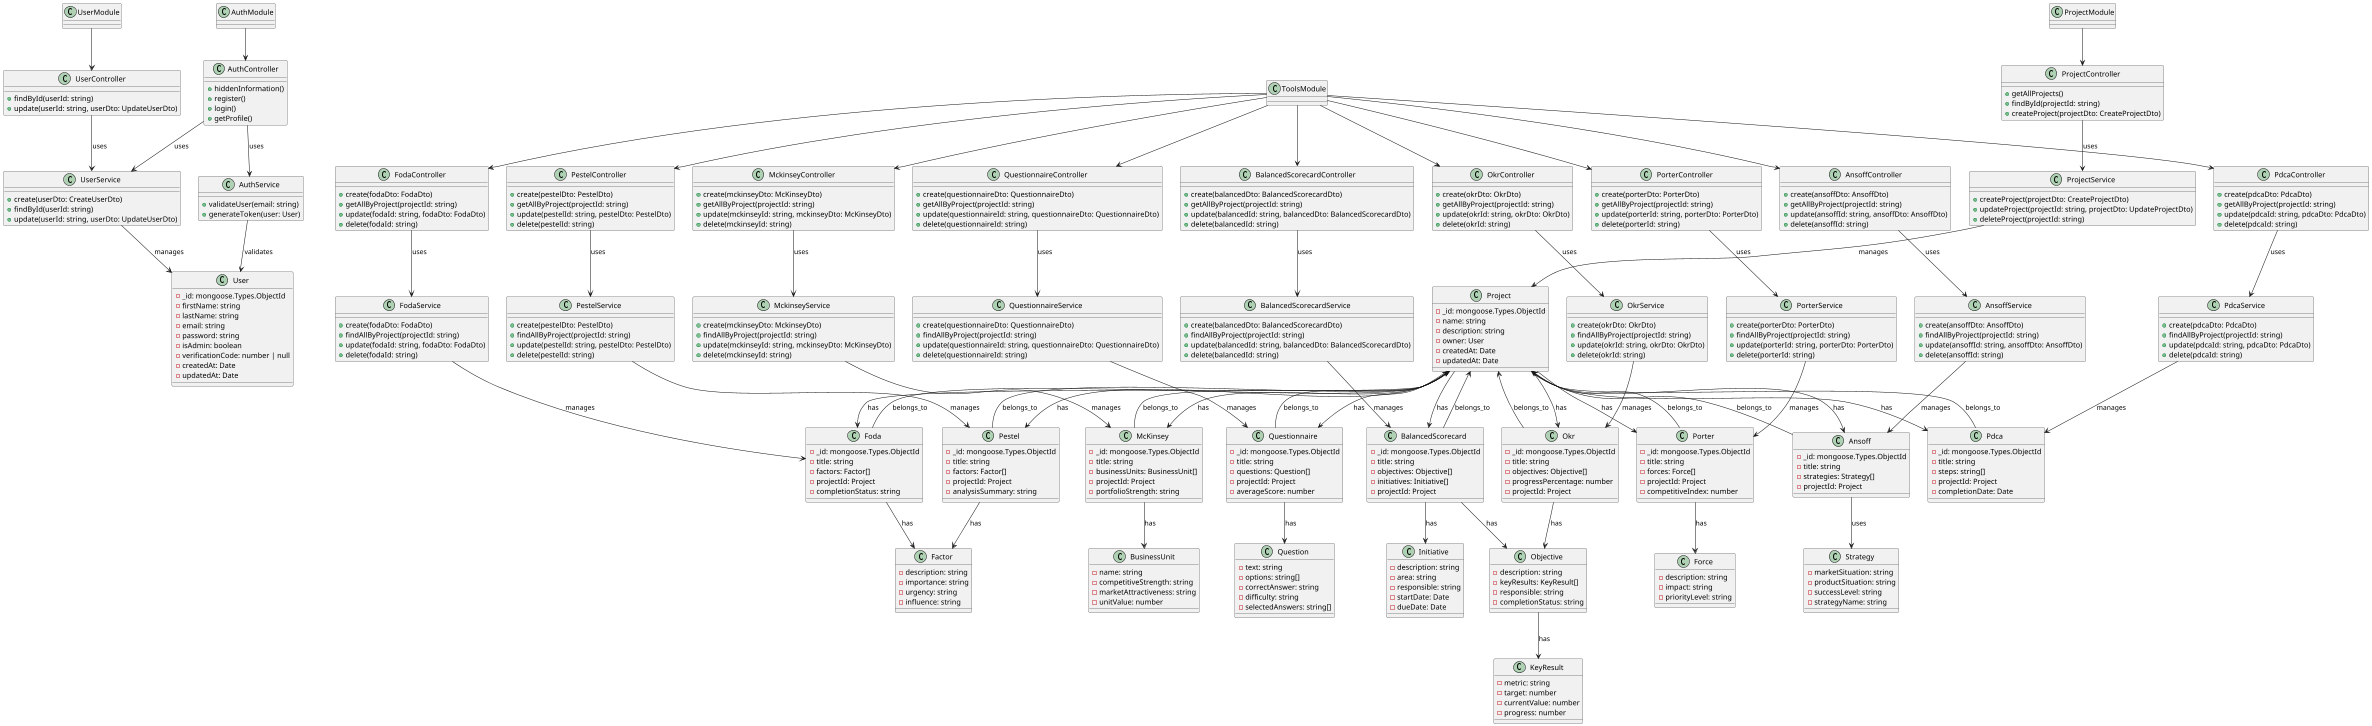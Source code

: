 @startuml
skinparam dpi 50

' Controladores
class AuthController {
    + hiddenInformation()
    + register()
    + login()
    + getProfile()
}

class ProjectController {
    + getAllProjects()
    + findById(projectId: string)
    + createProject(projectDto: CreateProjectDto)
}

class UserController {
    + findById(userId: string)
    + update(userId: string, userDto: UpdateUserDto)
}

class FodaController {
    + create(fodaDto: FodaDto)
    + getAllByProject(projectId: string)
    + update(fodaId: string, fodaDto: FodaDto)
    + delete(fodaId: string)
}

class PestelController {
    + create(pestelDto: PestelDto)
    + getAllByProject(projectId: string)
    + update(pestelId: string, pestelDto: PestelDto)
    + delete(pestelId: string)
}

class AnsoffController {
    + create(ansoffDto: AnsoffDto)
    + getAllByProject(projectId: string)
    + update(ansoffId: string, ansoffDto: AnsoffDto)
    + delete(ansoffId: string)
}

class OkrController {
    + create(okrDto: OkrDto)
    + getAllByProject(projectId: string)
    + update(okrId: string, okrDto: OkrDto)
    + delete(okrId: string)
}

class BalancedScorecardController {
    + create(balancedDto: BalancedScorecardDto)
    + getAllByProject(projectId: string)
    + update(balancedId: string, balancedDto: BalancedScorecardDto)
    + delete(balancedId: string)
}

class PdcaController {
    + create(pdcaDto: PdcaDto)
    + getAllByProject(projectId: string)
    + update(pdcaId: string, pdcaDto: PdcaDto)
    + delete(pdcaId: string)
}

class QuestionnaireController {
    + create(questionnaireDto: QuestionnaireDto)
    + getAllByProject(projectId: string)
    + update(questionnaireId: string, questionnaireDto: QuestionnaireDto)
    + delete(questionnaireId: string)
}

class PorterController {
    + create(porterDto: PorterDto)
    + getAllByProject(projectId: string)
    + update(porterId: string, porterDto: PorterDto)
    + delete(porterId: string)
}

class MckinseyController {
    + create(mckinseyDto: McKinseyDto)
    + getAllByProject(projectId: string)
    + update(mckinseyId: string, mckinseyDto: McKinseyDto)
    + delete(mckinseyId: string)
}

' Servicios
class AuthService {
    + validateUser(email: string)
    + generateToken(user: User)
}

class ProjectService {
    + createProject(projectDto: CreateProjectDto)
    + updateProject(projectId: string, projectDto: UpdateProjectDto)
    + deleteProject(projectId: string)
}

class UserService {
    + create(userDto: CreateUserDto)
    + findById(userId: string)
    + update(userId: string, userDto: UpdateUserDto)
}

class FodaService {
    + create(fodaDto: FodaDto)
    + findAllByProject(projectId: string)
    + update(fodaId: string, fodaDto: FodaDto)
    + delete(fodaId: string)
}

class PestelService {
    + create(pestelDto: PestelDto)
    + findAllByProject(projectId: string)
    + update(pestelId: string, pestelDto: PestelDto)
    + delete(pestelId: string)
}

class AnsoffService {
    + create(ansoffDto: AnsoffDto)
    + findAllByProject(projectId: string)
    + update(ansoffId: string, ansoffDto: AnsoffDto)
    + delete(ansoffId: string)
}

class OkrService {
    + create(okrDto: OkrDto)
    + findAllByProject(projectId: string)
    + update(okrId: string, okrDto: OkrDto)
    + delete(okrId: string)
}

class BalancedScorecardService {
    + create(balancedDto: BalancedScorecardDto)
    + findAllByProject(projectId: string)
    + update(balancedId: string, balancedDto: BalancedScorecardDto)
    + delete(balancedId: string)
}

class PdcaService {
    + create(pdcaDto: PdcaDto)
    + findAllByProject(projectId: string)
    + update(pdcaId: string, pdcaDto: PdcaDto)
    + delete(pdcaId: string)
}

class QuestionnaireService {
    + create(questionnaireDto: QuestionnaireDto)
    + findAllByProject(projectId: string)
    + update(questionnaireId: string, questionnaireDto: QuestionnaireDto)
    + delete(questionnaireId: string)
}

class PorterService {
    + create(porterDto: PorterDto)
    + findAllByProject(projectId: string)
    + update(porterId: string, porterDto: PorterDto)
    + delete(porterId: string)
}

class MckinseyService {
    + create(mckinseyDto: MckinseyDto)
    + findAllByProject(projectId: string)
    + update(mckinseyId: string, mckinseyDto: McKinseyDto)
    + delete(mckinseyId: string)
}

' Entidades principales
class User {
    - _id: mongoose.Types.ObjectId
    - firstName: string
    - lastName: string
    - email: string
    - password: string
    - isAdmin: boolean
    - verificationCode: number | null
    - createdAt: Date
    - updatedAt: Date
}

class Project {
    - _id: mongoose.Types.ObjectId
    - name: string
    - description: string
    - owner: User
    - createdAt: Date
    - updatedAt: Date
}

class Foda {
    - _id: mongoose.Types.ObjectId
    - title: string
    - factors: Factor[]
    - projectId: Project
    - completionStatus: string
}

class Pestel {
    - _id: mongoose.Types.ObjectId
    - title: string
    - factors: Factor[]
    - projectId: Project
    - analysisSummary: string
}

class Ansoff {
    - _id: mongoose.Types.ObjectId
    - title: string
    - strategies: Strategy[]
    - projectId: Project
}

class Okr {
    - _id: mongoose.Types.ObjectId
    - title: string
    - objectives: Objective[]
    - progressPercentage: number
    - projectId: Project
}

class BalancedScorecard {
    - _id: mongoose.Types.ObjectId
    - title: string
    - objectives: Objective[]
    - initiatives: Initiative[]
    - projectId: Project
}

class Pdca {
    - _id: mongoose.Types.ObjectId
    - title: string
    - steps: string[]
    - projectId: Project
    - completionDate: Date
}

class Questionnaire {
    - _id: mongoose.Types.ObjectId
    - title: string
    - questions: Question[]
    - projectId: Project
    - averageScore: number
}

class Porter {
    - _id: mongoose.Types.ObjectId
    - title: string
    - forces: Force[]
    - projectId: Project
    - competitiveIndex: number
}

class McKinsey {
    - _id: mongoose.Types.ObjectId
    - title: string
    - businessUnits: BusinessUnit[]
    - projectId: Project
    - portfolioStrength: string
}

class Factor {
    - description: string
    - importance: string
    - urgency: string
    - influence: string
}

class Strategy {
    - marketSituation: string
    - productSituation: string
    - successLevel: string
    - strategyName: string
}

class Force {
    - description: string
    - impact: string
    - priorityLevel: string
}

class BusinessUnit {
    - name: string
    - competitiveStrength: string
    - marketAttractiveness: string
    - unitValue: number
}

class Objective {
    - description: string
    - keyResults: KeyResult[]
    - responsible: string
    - completionStatus: string
}

class KeyResult {
    - metric: string
    - target: number
    - currentValue: number
    - progress: number
}

class Initiative {
    - description: string
    - area: string
    - responsible: string
    - startDate: Date
    - dueDate: Date
}

class Question {
    - text: string
    - options: string[]
    - correctAnswer: string
    - difficulty: string
    - selectedAnswers: string[]
}

' Relaciones
AuthController --> AuthService : uses
AuthController --> UserService : uses
AuthService --> User : validates

ProjectController --> ProjectService : uses
ProjectService --> Project : manages

UserController --> UserService : uses
UserService --> User : manages

FodaController --> FodaService : uses
PestelController --> PestelService : uses
AnsoffController --> AnsoffService : uses
OkrController --> OkrService : uses
BalancedScorecardController --> BalancedScorecardService : uses
PdcaController --> PdcaService : uses
QuestionnaireController --> QuestionnaireService : uses
PorterController --> PorterService : uses
MckinseyController --> MckinseyService : uses

FodaService --> Foda : manages
PestelService --> Pestel : manages
AnsoffService --> Ansoff : manages
OkrService --> Okr : manages
BalancedScorecardService --> BalancedScorecard : manages
PdcaService --> Pdca : manages
QuestionnaireService --> Questionnaire : manages
PorterService --> Porter : manages
MckinseyService --> McKinsey : manages

Foda --> Project : belongs_to
Foda --> Factor : has
Pestel --> Project : belongs_to
Pestel --> Factor : has
Ansoff --> Project : belongs_to
Ansoff --> Strategy : uses
Okr --> Project : belongs_to
Okr --> Objective : has
Objective --> KeyResult : has
BalancedScorecard --> Project : belongs_to
BalancedScorecard --> Objective : has
BalancedScorecard --> Initiative : has
Pdca --> Project : belongs_to
Questionnaire --> Project : belongs_to
Questionnaire --> Question : has
Porter --> Project : belongs_to
Porter --> Force : has
McKinsey --> Project : belongs_to
McKinsey --> BusinessUnit : has

Project --> Foda : has
Project --> Pestel : has
Project --> Ansoff : has
Project --> Okr : has
Project --> BalancedScorecard : has
Project --> Pdca : has
Project --> Questionnaire : has
Project --> Porter : has
Project --> McKinsey : has

AuthModule --> AuthController
ProjectModule --> ProjectController
UserModule --> UserController
ToolsModule --> FodaController
ToolsModule --> PestelController
ToolsModule --> AnsoffController
ToolsModule --> OkrController
ToolsModule --> BalancedScorecardController
ToolsModule --> PdcaController
ToolsModule --> QuestionnaireController
ToolsModule --> PorterController
ToolsModule --> MckinseyController
@enduml
